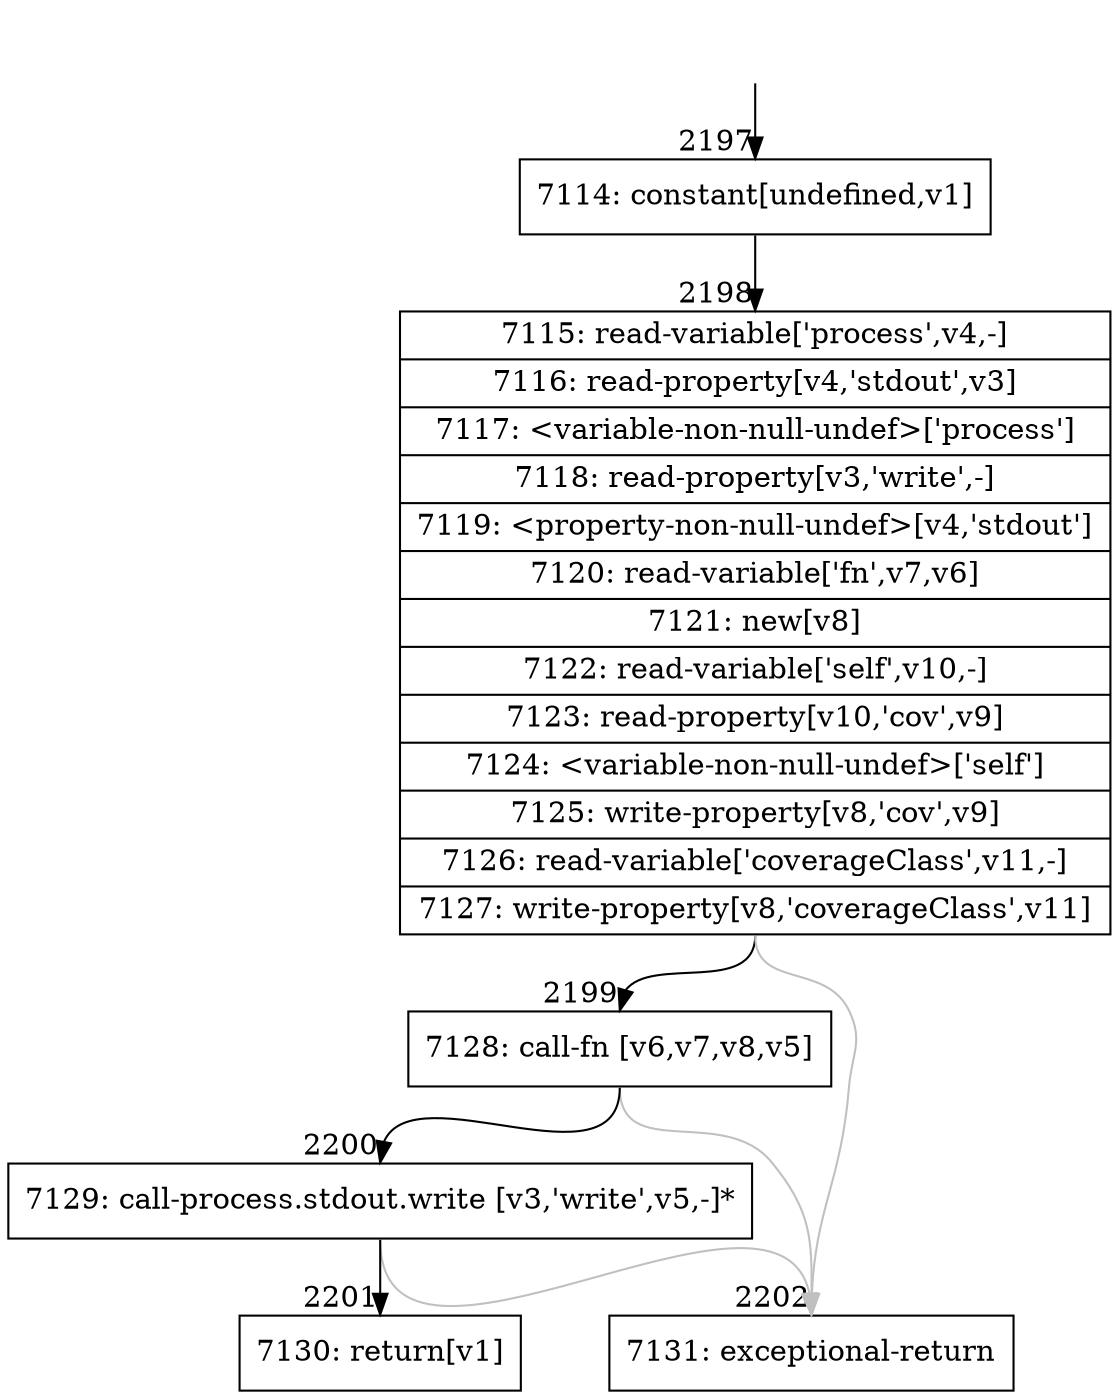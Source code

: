 digraph {
rankdir="TD"
BB_entry198[shape=none,label=""];
BB_entry198 -> BB2197 [tailport=s, headport=n, headlabel="    2197"]
BB2197 [shape=record label="{7114: constant[undefined,v1]}" ] 
BB2197 -> BB2198 [tailport=s, headport=n, headlabel="      2198"]
BB2198 [shape=record label="{7115: read-variable['process',v4,-]|7116: read-property[v4,'stdout',v3]|7117: \<variable-non-null-undef\>['process']|7118: read-property[v3,'write',-]|7119: \<property-non-null-undef\>[v4,'stdout']|7120: read-variable['fn',v7,v6]|7121: new[v8]|7122: read-variable['self',v10,-]|7123: read-property[v10,'cov',v9]|7124: \<variable-non-null-undef\>['self']|7125: write-property[v8,'cov',v9]|7126: read-variable['coverageClass',v11,-]|7127: write-property[v8,'coverageClass',v11]}" ] 
BB2198 -> BB2199 [tailport=s, headport=n, headlabel="      2199"]
BB2198 -> BB2202 [tailport=s, headport=n, color=gray, headlabel="      2202"]
BB2199 [shape=record label="{7128: call-fn [v6,v7,v8,v5]}" ] 
BB2199 -> BB2200 [tailport=s, headport=n, headlabel="      2200"]
BB2199 -> BB2202 [tailport=s, headport=n, color=gray]
BB2200 [shape=record label="{7129: call-process.stdout.write [v3,'write',v5,-]*}" ] 
BB2200 -> BB2201 [tailport=s, headport=n, headlabel="      2201"]
BB2200 -> BB2202 [tailport=s, headport=n, color=gray]
BB2201 [shape=record label="{7130: return[v1]}" ] 
BB2202 [shape=record label="{7131: exceptional-return}" ] 
//#$~ 2626
}
